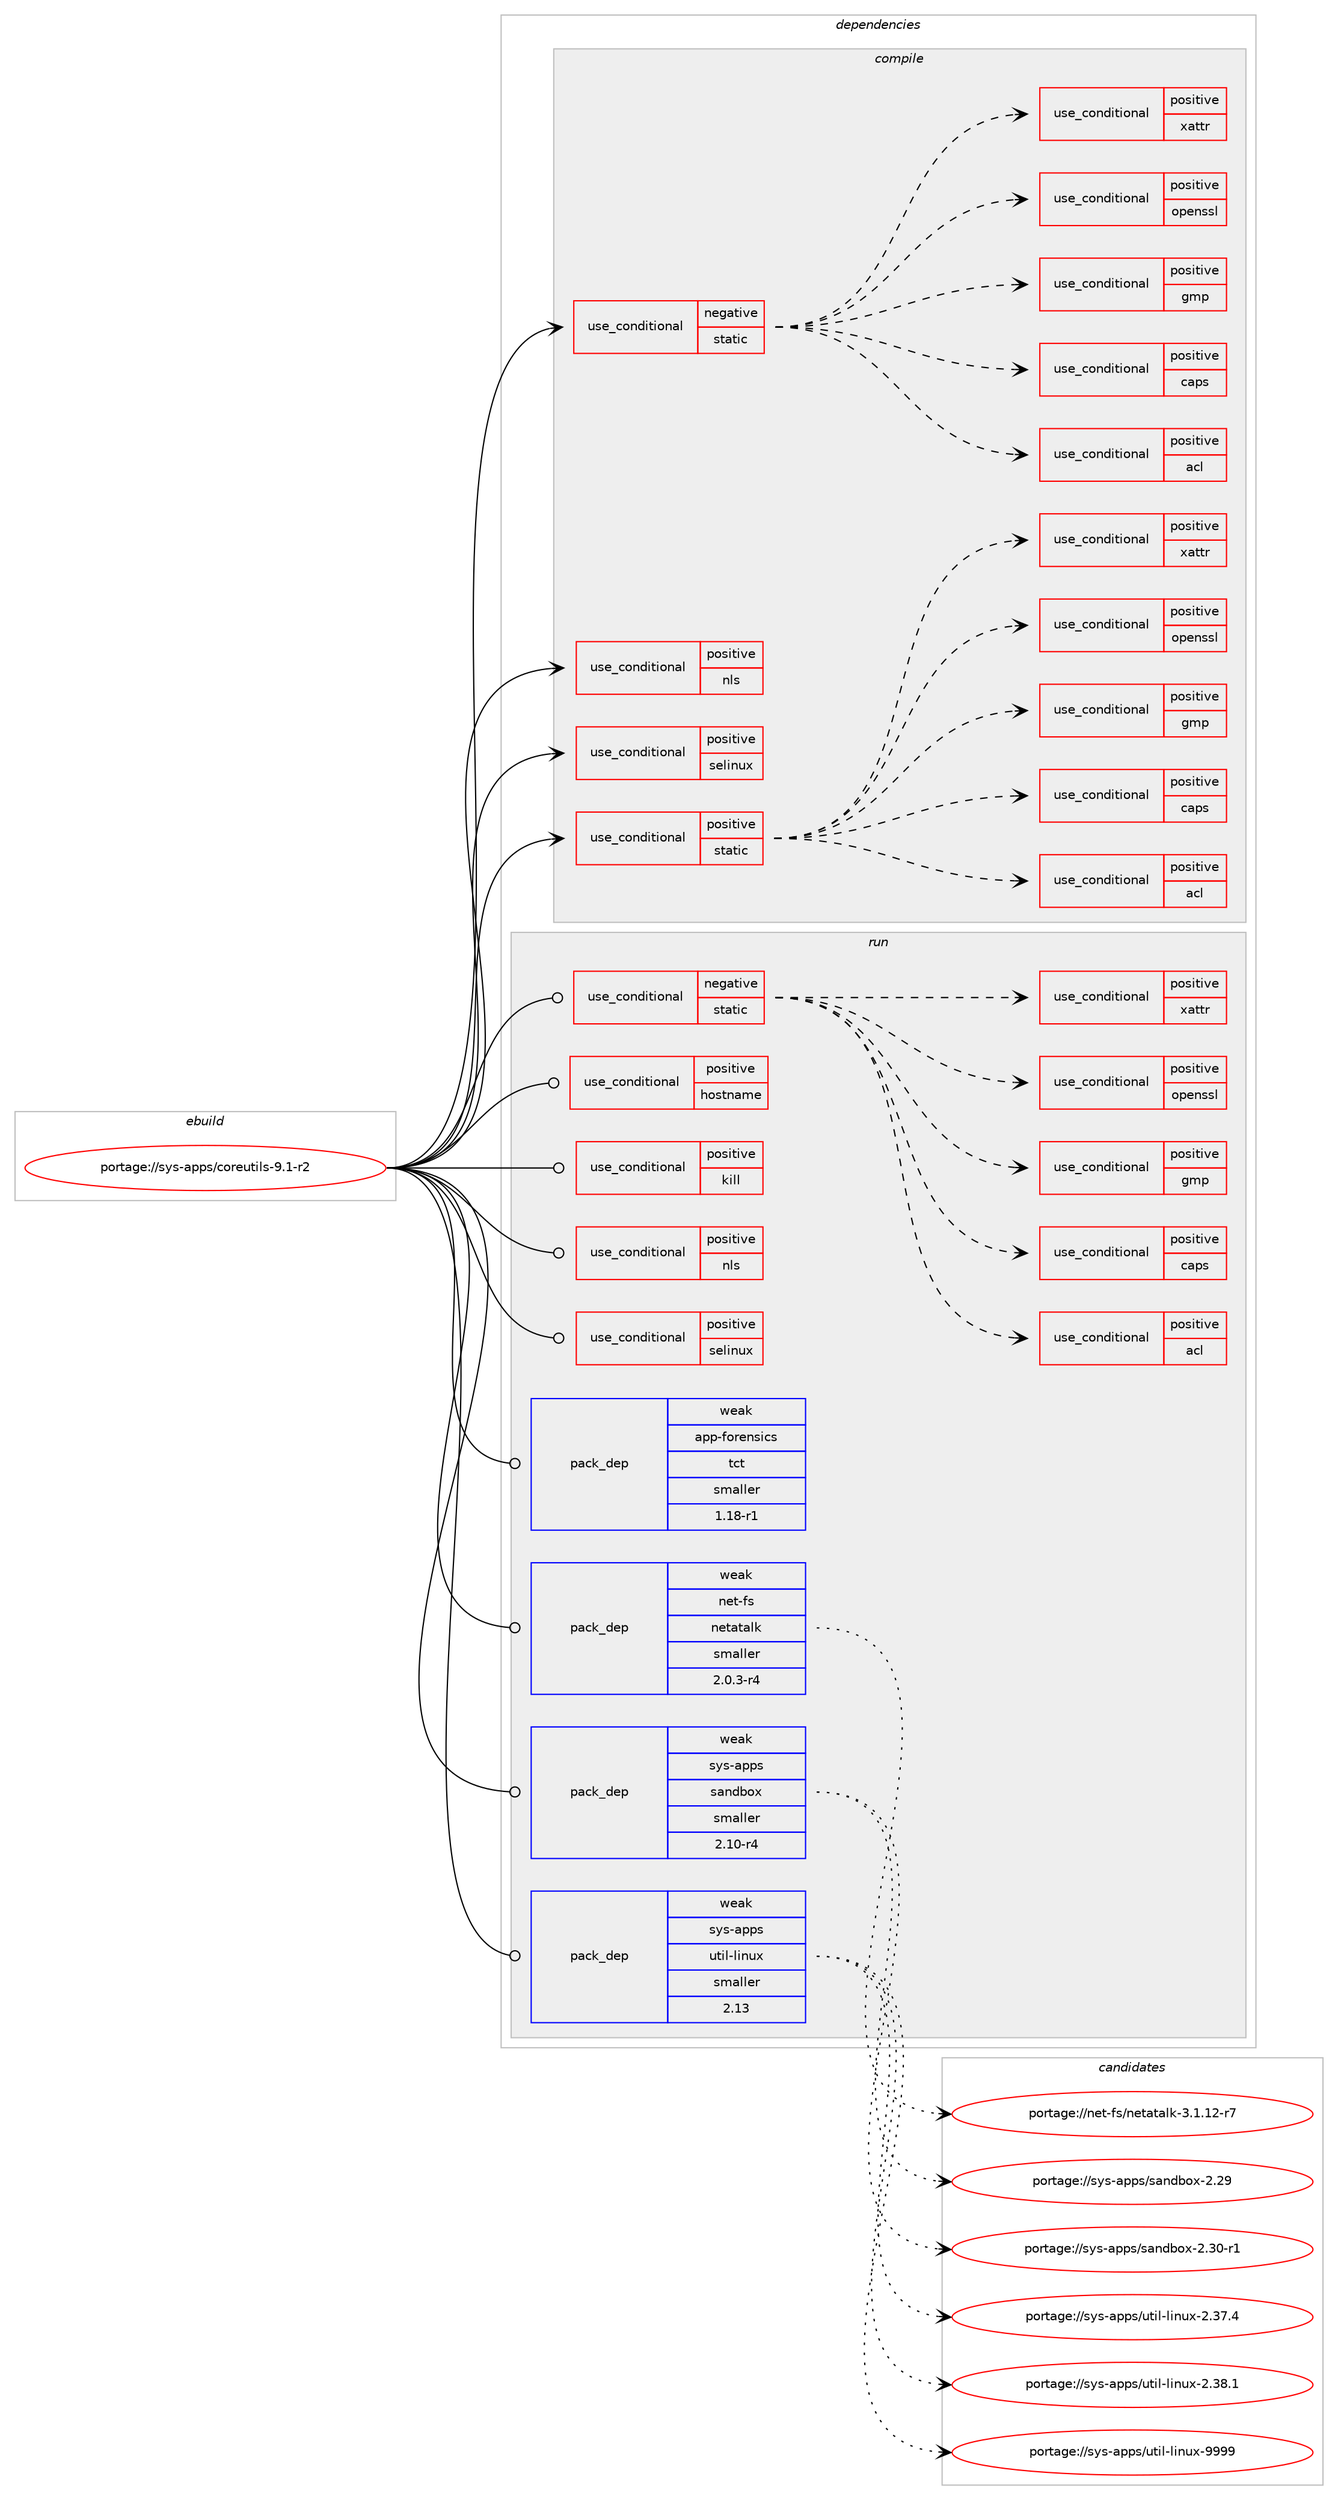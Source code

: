 digraph prolog {

# *************
# Graph options
# *************

newrank=true;
concentrate=true;
compound=true;
graph [rankdir=LR,fontname=Helvetica,fontsize=10,ranksep=1.5];#, ranksep=2.5, nodesep=0.2];
edge  [arrowhead=vee];
node  [fontname=Helvetica,fontsize=10];

# **********
# The ebuild
# **********

subgraph cluster_leftcol {
color=gray;
rank=same;
label=<<i>ebuild</i>>;
id [label="portage://sys-apps/coreutils-9.1-r2", color=red, width=4, href="../sys-apps/coreutils-9.1-r2.svg"];
}

# ****************
# The dependencies
# ****************

subgraph cluster_midcol {
color=gray;
label=<<i>dependencies</i>>;
subgraph cluster_compile {
fillcolor="#eeeeee";
style=filled;
label=<<i>compile</i>>;
subgraph cond3704 {
dependency5622 [label=<<TABLE BORDER="0" CELLBORDER="1" CELLSPACING="0" CELLPADDING="4"><TR><TD ROWSPAN="3" CELLPADDING="10">use_conditional</TD></TR><TR><TD>negative</TD></TR><TR><TD>static</TD></TR></TABLE>>, shape=none, color=red];
subgraph cond3705 {
dependency5623 [label=<<TABLE BORDER="0" CELLBORDER="1" CELLSPACING="0" CELLPADDING="4"><TR><TD ROWSPAN="3" CELLPADDING="10">use_conditional</TD></TR><TR><TD>positive</TD></TR><TR><TD>acl</TD></TR></TABLE>>, shape=none, color=red];
# *** BEGIN UNKNOWN DEPENDENCY TYPE (TODO) ***
# dependency5623 -> package_dependency(portage://sys-apps/coreutils-9.1-r2,install,no,sys-apps,acl,none,[,,],[],[])
# *** END UNKNOWN DEPENDENCY TYPE (TODO) ***

}
dependency5622:e -> dependency5623:w [weight=20,style="dashed",arrowhead="vee"];
subgraph cond3706 {
dependency5624 [label=<<TABLE BORDER="0" CELLBORDER="1" CELLSPACING="0" CELLPADDING="4"><TR><TD ROWSPAN="3" CELLPADDING="10">use_conditional</TD></TR><TR><TD>positive</TD></TR><TR><TD>caps</TD></TR></TABLE>>, shape=none, color=red];
# *** BEGIN UNKNOWN DEPENDENCY TYPE (TODO) ***
# dependency5624 -> package_dependency(portage://sys-apps/coreutils-9.1-r2,install,no,sys-libs,libcap,none,[,,],[],[])
# *** END UNKNOWN DEPENDENCY TYPE (TODO) ***

}
dependency5622:e -> dependency5624:w [weight=20,style="dashed",arrowhead="vee"];
subgraph cond3707 {
dependency5625 [label=<<TABLE BORDER="0" CELLBORDER="1" CELLSPACING="0" CELLPADDING="4"><TR><TD ROWSPAN="3" CELLPADDING="10">use_conditional</TD></TR><TR><TD>positive</TD></TR><TR><TD>gmp</TD></TR></TABLE>>, shape=none, color=red];
# *** BEGIN UNKNOWN DEPENDENCY TYPE (TODO) ***
# dependency5625 -> package_dependency(portage://sys-apps/coreutils-9.1-r2,install,no,dev-libs,gmp,none,[,,],any_same_slot,[])
# *** END UNKNOWN DEPENDENCY TYPE (TODO) ***

}
dependency5622:e -> dependency5625:w [weight=20,style="dashed",arrowhead="vee"];
subgraph cond3708 {
dependency5626 [label=<<TABLE BORDER="0" CELLBORDER="1" CELLSPACING="0" CELLPADDING="4"><TR><TD ROWSPAN="3" CELLPADDING="10">use_conditional</TD></TR><TR><TD>positive</TD></TR><TR><TD>openssl</TD></TR></TABLE>>, shape=none, color=red];
# *** BEGIN UNKNOWN DEPENDENCY TYPE (TODO) ***
# dependency5626 -> package_dependency(portage://sys-apps/coreutils-9.1-r2,install,no,dev-libs,openssl,none,[,,],any_same_slot,[])
# *** END UNKNOWN DEPENDENCY TYPE (TODO) ***

}
dependency5622:e -> dependency5626:w [weight=20,style="dashed",arrowhead="vee"];
subgraph cond3709 {
dependency5627 [label=<<TABLE BORDER="0" CELLBORDER="1" CELLSPACING="0" CELLPADDING="4"><TR><TD ROWSPAN="3" CELLPADDING="10">use_conditional</TD></TR><TR><TD>positive</TD></TR><TR><TD>xattr</TD></TR></TABLE>>, shape=none, color=red];
# *** BEGIN UNKNOWN DEPENDENCY TYPE (TODO) ***
# dependency5627 -> package_dependency(portage://sys-apps/coreutils-9.1-r2,install,no,sys-apps,attr,none,[,,],[],[])
# *** END UNKNOWN DEPENDENCY TYPE (TODO) ***

}
dependency5622:e -> dependency5627:w [weight=20,style="dashed",arrowhead="vee"];
}
id:e -> dependency5622:w [weight=20,style="solid",arrowhead="vee"];
subgraph cond3710 {
dependency5628 [label=<<TABLE BORDER="0" CELLBORDER="1" CELLSPACING="0" CELLPADDING="4"><TR><TD ROWSPAN="3" CELLPADDING="10">use_conditional</TD></TR><TR><TD>positive</TD></TR><TR><TD>nls</TD></TR></TABLE>>, shape=none, color=red];
# *** BEGIN UNKNOWN DEPENDENCY TYPE (TODO) ***
# dependency5628 -> package_dependency(portage://sys-apps/coreutils-9.1-r2,install,no,virtual,libintl,none,[,,],[],[])
# *** END UNKNOWN DEPENDENCY TYPE (TODO) ***

}
id:e -> dependency5628:w [weight=20,style="solid",arrowhead="vee"];
subgraph cond3711 {
dependency5629 [label=<<TABLE BORDER="0" CELLBORDER="1" CELLSPACING="0" CELLPADDING="4"><TR><TD ROWSPAN="3" CELLPADDING="10">use_conditional</TD></TR><TR><TD>positive</TD></TR><TR><TD>selinux</TD></TR></TABLE>>, shape=none, color=red];
# *** BEGIN UNKNOWN DEPENDENCY TYPE (TODO) ***
# dependency5629 -> package_dependency(portage://sys-apps/coreutils-9.1-r2,install,no,sys-libs,libselinux,none,[,,],[],[])
# *** END UNKNOWN DEPENDENCY TYPE (TODO) ***

}
id:e -> dependency5629:w [weight=20,style="solid",arrowhead="vee"];
subgraph cond3712 {
dependency5630 [label=<<TABLE BORDER="0" CELLBORDER="1" CELLSPACING="0" CELLPADDING="4"><TR><TD ROWSPAN="3" CELLPADDING="10">use_conditional</TD></TR><TR><TD>positive</TD></TR><TR><TD>static</TD></TR></TABLE>>, shape=none, color=red];
subgraph cond3713 {
dependency5631 [label=<<TABLE BORDER="0" CELLBORDER="1" CELLSPACING="0" CELLPADDING="4"><TR><TD ROWSPAN="3" CELLPADDING="10">use_conditional</TD></TR><TR><TD>positive</TD></TR><TR><TD>acl</TD></TR></TABLE>>, shape=none, color=red];
# *** BEGIN UNKNOWN DEPENDENCY TYPE (TODO) ***
# dependency5631 -> package_dependency(portage://sys-apps/coreutils-9.1-r2,install,no,sys-apps,acl,none,[,,],[],[use(enable(static-libs),none)])
# *** END UNKNOWN DEPENDENCY TYPE (TODO) ***

}
dependency5630:e -> dependency5631:w [weight=20,style="dashed",arrowhead="vee"];
subgraph cond3714 {
dependency5632 [label=<<TABLE BORDER="0" CELLBORDER="1" CELLSPACING="0" CELLPADDING="4"><TR><TD ROWSPAN="3" CELLPADDING="10">use_conditional</TD></TR><TR><TD>positive</TD></TR><TR><TD>caps</TD></TR></TABLE>>, shape=none, color=red];
# *** BEGIN UNKNOWN DEPENDENCY TYPE (TODO) ***
# dependency5632 -> package_dependency(portage://sys-apps/coreutils-9.1-r2,install,no,sys-libs,libcap,none,[,,],[],[])
# *** END UNKNOWN DEPENDENCY TYPE (TODO) ***

}
dependency5630:e -> dependency5632:w [weight=20,style="dashed",arrowhead="vee"];
subgraph cond3715 {
dependency5633 [label=<<TABLE BORDER="0" CELLBORDER="1" CELLSPACING="0" CELLPADDING="4"><TR><TD ROWSPAN="3" CELLPADDING="10">use_conditional</TD></TR><TR><TD>positive</TD></TR><TR><TD>gmp</TD></TR></TABLE>>, shape=none, color=red];
# *** BEGIN UNKNOWN DEPENDENCY TYPE (TODO) ***
# dependency5633 -> package_dependency(portage://sys-apps/coreutils-9.1-r2,install,no,dev-libs,gmp,none,[,,],any_same_slot,[use(enable(static-libs),none)])
# *** END UNKNOWN DEPENDENCY TYPE (TODO) ***

}
dependency5630:e -> dependency5633:w [weight=20,style="dashed",arrowhead="vee"];
subgraph cond3716 {
dependency5634 [label=<<TABLE BORDER="0" CELLBORDER="1" CELLSPACING="0" CELLPADDING="4"><TR><TD ROWSPAN="3" CELLPADDING="10">use_conditional</TD></TR><TR><TD>positive</TD></TR><TR><TD>openssl</TD></TR></TABLE>>, shape=none, color=red];
# *** BEGIN UNKNOWN DEPENDENCY TYPE (TODO) ***
# dependency5634 -> package_dependency(portage://sys-apps/coreutils-9.1-r2,install,no,dev-libs,openssl,none,[,,],any_same_slot,[use(enable(static-libs),none)])
# *** END UNKNOWN DEPENDENCY TYPE (TODO) ***

}
dependency5630:e -> dependency5634:w [weight=20,style="dashed",arrowhead="vee"];
subgraph cond3717 {
dependency5635 [label=<<TABLE BORDER="0" CELLBORDER="1" CELLSPACING="0" CELLPADDING="4"><TR><TD ROWSPAN="3" CELLPADDING="10">use_conditional</TD></TR><TR><TD>positive</TD></TR><TR><TD>xattr</TD></TR></TABLE>>, shape=none, color=red];
# *** BEGIN UNKNOWN DEPENDENCY TYPE (TODO) ***
# dependency5635 -> package_dependency(portage://sys-apps/coreutils-9.1-r2,install,no,sys-apps,attr,none,[,,],[],[use(enable(static-libs),none)])
# *** END UNKNOWN DEPENDENCY TYPE (TODO) ***

}
dependency5630:e -> dependency5635:w [weight=20,style="dashed",arrowhead="vee"];
}
id:e -> dependency5630:w [weight=20,style="solid",arrowhead="vee"];
}
subgraph cluster_compileandrun {
fillcolor="#eeeeee";
style=filled;
label=<<i>compile and run</i>>;
}
subgraph cluster_run {
fillcolor="#eeeeee";
style=filled;
label=<<i>run</i>>;
subgraph cond3718 {
dependency5636 [label=<<TABLE BORDER="0" CELLBORDER="1" CELLSPACING="0" CELLPADDING="4"><TR><TD ROWSPAN="3" CELLPADDING="10">use_conditional</TD></TR><TR><TD>negative</TD></TR><TR><TD>static</TD></TR></TABLE>>, shape=none, color=red];
subgraph cond3719 {
dependency5637 [label=<<TABLE BORDER="0" CELLBORDER="1" CELLSPACING="0" CELLPADDING="4"><TR><TD ROWSPAN="3" CELLPADDING="10">use_conditional</TD></TR><TR><TD>positive</TD></TR><TR><TD>acl</TD></TR></TABLE>>, shape=none, color=red];
# *** BEGIN UNKNOWN DEPENDENCY TYPE (TODO) ***
# dependency5637 -> package_dependency(portage://sys-apps/coreutils-9.1-r2,run,no,sys-apps,acl,none,[,,],[],[])
# *** END UNKNOWN DEPENDENCY TYPE (TODO) ***

}
dependency5636:e -> dependency5637:w [weight=20,style="dashed",arrowhead="vee"];
subgraph cond3720 {
dependency5638 [label=<<TABLE BORDER="0" CELLBORDER="1" CELLSPACING="0" CELLPADDING="4"><TR><TD ROWSPAN="3" CELLPADDING="10">use_conditional</TD></TR><TR><TD>positive</TD></TR><TR><TD>caps</TD></TR></TABLE>>, shape=none, color=red];
# *** BEGIN UNKNOWN DEPENDENCY TYPE (TODO) ***
# dependency5638 -> package_dependency(portage://sys-apps/coreutils-9.1-r2,run,no,sys-libs,libcap,none,[,,],[],[])
# *** END UNKNOWN DEPENDENCY TYPE (TODO) ***

}
dependency5636:e -> dependency5638:w [weight=20,style="dashed",arrowhead="vee"];
subgraph cond3721 {
dependency5639 [label=<<TABLE BORDER="0" CELLBORDER="1" CELLSPACING="0" CELLPADDING="4"><TR><TD ROWSPAN="3" CELLPADDING="10">use_conditional</TD></TR><TR><TD>positive</TD></TR><TR><TD>gmp</TD></TR></TABLE>>, shape=none, color=red];
# *** BEGIN UNKNOWN DEPENDENCY TYPE (TODO) ***
# dependency5639 -> package_dependency(portage://sys-apps/coreutils-9.1-r2,run,no,dev-libs,gmp,none,[,,],any_same_slot,[])
# *** END UNKNOWN DEPENDENCY TYPE (TODO) ***

}
dependency5636:e -> dependency5639:w [weight=20,style="dashed",arrowhead="vee"];
subgraph cond3722 {
dependency5640 [label=<<TABLE BORDER="0" CELLBORDER="1" CELLSPACING="0" CELLPADDING="4"><TR><TD ROWSPAN="3" CELLPADDING="10">use_conditional</TD></TR><TR><TD>positive</TD></TR><TR><TD>openssl</TD></TR></TABLE>>, shape=none, color=red];
# *** BEGIN UNKNOWN DEPENDENCY TYPE (TODO) ***
# dependency5640 -> package_dependency(portage://sys-apps/coreutils-9.1-r2,run,no,dev-libs,openssl,none,[,,],any_same_slot,[])
# *** END UNKNOWN DEPENDENCY TYPE (TODO) ***

}
dependency5636:e -> dependency5640:w [weight=20,style="dashed",arrowhead="vee"];
subgraph cond3723 {
dependency5641 [label=<<TABLE BORDER="0" CELLBORDER="1" CELLSPACING="0" CELLPADDING="4"><TR><TD ROWSPAN="3" CELLPADDING="10">use_conditional</TD></TR><TR><TD>positive</TD></TR><TR><TD>xattr</TD></TR></TABLE>>, shape=none, color=red];
# *** BEGIN UNKNOWN DEPENDENCY TYPE (TODO) ***
# dependency5641 -> package_dependency(portage://sys-apps/coreutils-9.1-r2,run,no,sys-apps,attr,none,[,,],[],[])
# *** END UNKNOWN DEPENDENCY TYPE (TODO) ***

}
dependency5636:e -> dependency5641:w [weight=20,style="dashed",arrowhead="vee"];
}
id:e -> dependency5636:w [weight=20,style="solid",arrowhead="odot"];
subgraph cond3724 {
dependency5642 [label=<<TABLE BORDER="0" CELLBORDER="1" CELLSPACING="0" CELLPADDING="4"><TR><TD ROWSPAN="3" CELLPADDING="10">use_conditional</TD></TR><TR><TD>positive</TD></TR><TR><TD>hostname</TD></TR></TABLE>>, shape=none, color=red];
# *** BEGIN UNKNOWN DEPENDENCY TYPE (TODO) ***
# dependency5642 -> package_dependency(portage://sys-apps/coreutils-9.1-r2,run,weak,sys-apps,net-tools,none,[,,],[],[use(enable(hostname),none)])
# *** END UNKNOWN DEPENDENCY TYPE (TODO) ***

}
id:e -> dependency5642:w [weight=20,style="solid",arrowhead="odot"];
subgraph cond3725 {
dependency5643 [label=<<TABLE BORDER="0" CELLBORDER="1" CELLSPACING="0" CELLPADDING="4"><TR><TD ROWSPAN="3" CELLPADDING="10">use_conditional</TD></TR><TR><TD>positive</TD></TR><TR><TD>kill</TD></TR></TABLE>>, shape=none, color=red];
# *** BEGIN UNKNOWN DEPENDENCY TYPE (TODO) ***
# dependency5643 -> package_dependency(portage://sys-apps/coreutils-9.1-r2,run,weak,sys-apps,util-linux,none,[,,],[],[use(enable(kill),none)])
# *** END UNKNOWN DEPENDENCY TYPE (TODO) ***

# *** BEGIN UNKNOWN DEPENDENCY TYPE (TODO) ***
# dependency5643 -> package_dependency(portage://sys-apps/coreutils-9.1-r2,run,weak,sys-process,procps,none,[,,],[],[use(enable(kill),none)])
# *** END UNKNOWN DEPENDENCY TYPE (TODO) ***

}
id:e -> dependency5643:w [weight=20,style="solid",arrowhead="odot"];
subgraph cond3726 {
dependency5644 [label=<<TABLE BORDER="0" CELLBORDER="1" CELLSPACING="0" CELLPADDING="4"><TR><TD ROWSPAN="3" CELLPADDING="10">use_conditional</TD></TR><TR><TD>positive</TD></TR><TR><TD>nls</TD></TR></TABLE>>, shape=none, color=red];
# *** BEGIN UNKNOWN DEPENDENCY TYPE (TODO) ***
# dependency5644 -> package_dependency(portage://sys-apps/coreutils-9.1-r2,run,no,virtual,libintl,none,[,,],[],[])
# *** END UNKNOWN DEPENDENCY TYPE (TODO) ***

}
id:e -> dependency5644:w [weight=20,style="solid",arrowhead="odot"];
subgraph cond3727 {
dependency5645 [label=<<TABLE BORDER="0" CELLBORDER="1" CELLSPACING="0" CELLPADDING="4"><TR><TD ROWSPAN="3" CELLPADDING="10">use_conditional</TD></TR><TR><TD>positive</TD></TR><TR><TD>selinux</TD></TR></TABLE>>, shape=none, color=red];
# *** BEGIN UNKNOWN DEPENDENCY TYPE (TODO) ***
# dependency5645 -> package_dependency(portage://sys-apps/coreutils-9.1-r2,run,no,sys-libs,libselinux,none,[,,],[],[])
# *** END UNKNOWN DEPENDENCY TYPE (TODO) ***

}
id:e -> dependency5645:w [weight=20,style="solid",arrowhead="odot"];
subgraph pack1852 {
dependency5646 [label=<<TABLE BORDER="0" CELLBORDER="1" CELLSPACING="0" CELLPADDING="4" WIDTH="220"><TR><TD ROWSPAN="6" CELLPADDING="30">pack_dep</TD></TR><TR><TD WIDTH="110">weak</TD></TR><TR><TD>app-forensics</TD></TR><TR><TD>tct</TD></TR><TR><TD>smaller</TD></TR><TR><TD>1.18-r1</TD></TR></TABLE>>, shape=none, color=blue];
}
id:e -> dependency5646:w [weight=20,style="solid",arrowhead="odot"];
# *** BEGIN UNKNOWN DEPENDENCY TYPE (TODO) ***
# id -> package_dependency(portage://sys-apps/coreutils-9.1-r2,run,weak,app-misc,realpath,none,[,,],[],[])
# *** END UNKNOWN DEPENDENCY TYPE (TODO) ***

subgraph pack1853 {
dependency5647 [label=<<TABLE BORDER="0" CELLBORDER="1" CELLSPACING="0" CELLPADDING="4" WIDTH="220"><TR><TD ROWSPAN="6" CELLPADDING="30">pack_dep</TD></TR><TR><TD WIDTH="110">weak</TD></TR><TR><TD>net-fs</TD></TR><TR><TD>netatalk</TD></TR><TR><TD>smaller</TD></TR><TR><TD>2.0.3-r4</TD></TR></TABLE>>, shape=none, color=blue];
}
id:e -> dependency5647:w [weight=20,style="solid",arrowhead="odot"];
# *** BEGIN UNKNOWN DEPENDENCY TYPE (TODO) ***
# id -> package_dependency(portage://sys-apps/coreutils-9.1-r2,run,weak,net-mail,base64,none,[,,],[],[])
# *** END UNKNOWN DEPENDENCY TYPE (TODO) ***

# *** BEGIN UNKNOWN DEPENDENCY TYPE (TODO) ***
# id -> package_dependency(portage://sys-apps/coreutils-9.1-r2,run,weak,sys-apps,mktemp,none,[,,],[],[])
# *** END UNKNOWN DEPENDENCY TYPE (TODO) ***

subgraph pack1854 {
dependency5648 [label=<<TABLE BORDER="0" CELLBORDER="1" CELLSPACING="0" CELLPADDING="4" WIDTH="220"><TR><TD ROWSPAN="6" CELLPADDING="30">pack_dep</TD></TR><TR><TD WIDTH="110">weak</TD></TR><TR><TD>sys-apps</TD></TR><TR><TD>sandbox</TD></TR><TR><TD>smaller</TD></TR><TR><TD>2.10-r4</TD></TR></TABLE>>, shape=none, color=blue];
}
id:e -> dependency5648:w [weight=20,style="solid",arrowhead="odot"];
# *** BEGIN UNKNOWN DEPENDENCY TYPE (TODO) ***
# id -> package_dependency(portage://sys-apps/coreutils-9.1-r2,run,weak,sys-apps,stat,none,[,,],[],[])
# *** END UNKNOWN DEPENDENCY TYPE (TODO) ***

subgraph pack1855 {
dependency5649 [label=<<TABLE BORDER="0" CELLBORDER="1" CELLSPACING="0" CELLPADDING="4" WIDTH="220"><TR><TD ROWSPAN="6" CELLPADDING="30">pack_dep</TD></TR><TR><TD WIDTH="110">weak</TD></TR><TR><TD>sys-apps</TD></TR><TR><TD>util-linux</TD></TR><TR><TD>smaller</TD></TR><TR><TD>2.13</TD></TR></TABLE>>, shape=none, color=blue];
}
id:e -> dependency5649:w [weight=20,style="solid",arrowhead="odot"];
}
}

# **************
# The candidates
# **************

subgraph cluster_choices {
rank=same;
color=gray;
label=<<i>candidates</i>>;

subgraph choice1852 {
color=black;
nodesep=1;
}
subgraph choice1853 {
color=black;
nodesep=1;
choice11010111645102115471101011169711697108107455146494649504511455 [label="portage://net-fs/netatalk-3.1.12-r7", color=red, width=4,href="../net-fs/netatalk-3.1.12-r7.svg"];
dependency5647:e -> choice11010111645102115471101011169711697108107455146494649504511455:w [style=dotted,weight="100"];
}
subgraph choice1854 {
color=black;
nodesep=1;
choice11512111545971121121154711597110100981111204550465057 [label="portage://sys-apps/sandbox-2.29", color=red, width=4,href="../sys-apps/sandbox-2.29.svg"];
choice115121115459711211211547115971101009811112045504651484511449 [label="portage://sys-apps/sandbox-2.30-r1", color=red, width=4,href="../sys-apps/sandbox-2.30-r1.svg"];
dependency5648:e -> choice11512111545971121121154711597110100981111204550465057:w [style=dotted,weight="100"];
dependency5648:e -> choice115121115459711211211547115971101009811112045504651484511449:w [style=dotted,weight="100"];
}
subgraph choice1855 {
color=black;
nodesep=1;
choice1151211154597112112115471171161051084510810511011712045504651554652 [label="portage://sys-apps/util-linux-2.37.4", color=red, width=4,href="../sys-apps/util-linux-2.37.4.svg"];
choice1151211154597112112115471171161051084510810511011712045504651564649 [label="portage://sys-apps/util-linux-2.38.1", color=red, width=4,href="../sys-apps/util-linux-2.38.1.svg"];
choice115121115459711211211547117116105108451081051101171204557575757 [label="portage://sys-apps/util-linux-9999", color=red, width=4,href="../sys-apps/util-linux-9999.svg"];
dependency5649:e -> choice1151211154597112112115471171161051084510810511011712045504651554652:w [style=dotted,weight="100"];
dependency5649:e -> choice1151211154597112112115471171161051084510810511011712045504651564649:w [style=dotted,weight="100"];
dependency5649:e -> choice115121115459711211211547117116105108451081051101171204557575757:w [style=dotted,weight="100"];
}
}

}
